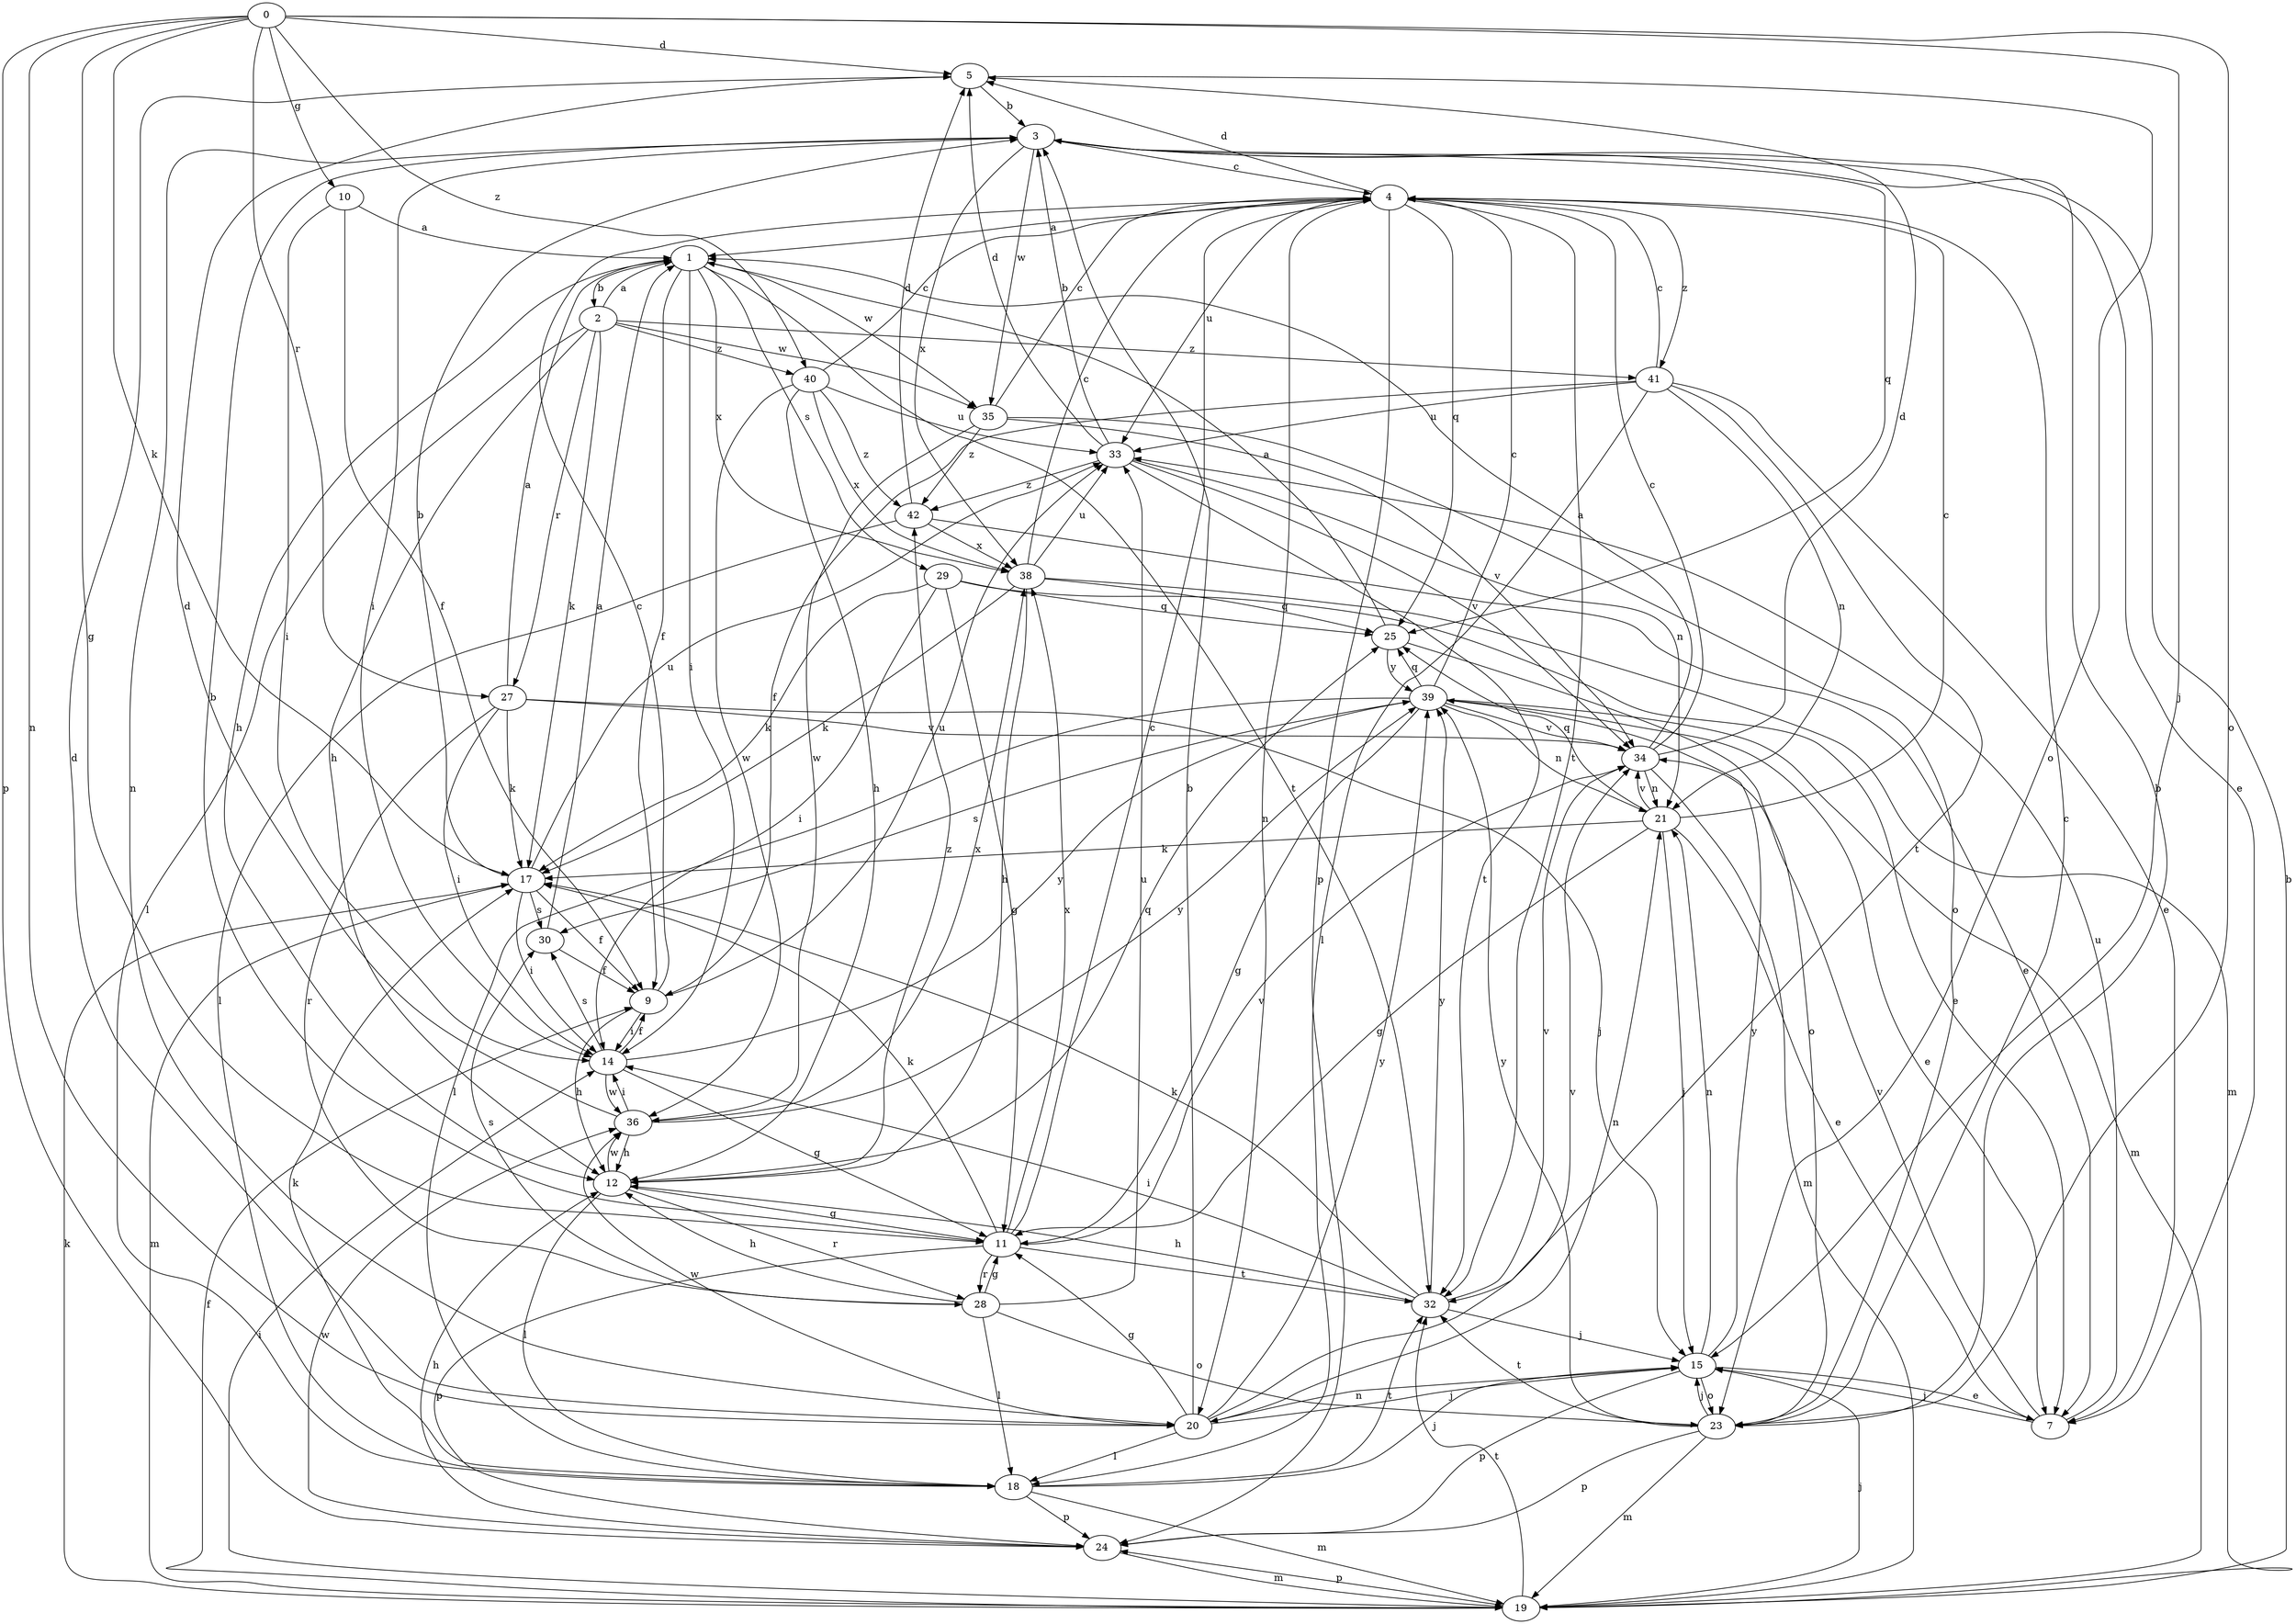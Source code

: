 strict digraph  {
0;
1;
2;
3;
4;
5;
7;
9;
10;
11;
12;
14;
15;
17;
18;
19;
20;
21;
23;
24;
25;
27;
28;
29;
30;
32;
33;
34;
35;
36;
38;
39;
40;
41;
42;
0 -> 5  [label=d];
0 -> 10  [label=g];
0 -> 11  [label=g];
0 -> 15  [label=j];
0 -> 17  [label=k];
0 -> 20  [label=n];
0 -> 23  [label=o];
0 -> 24  [label=p];
0 -> 27  [label=r];
0 -> 40  [label=z];
1 -> 2  [label=b];
1 -> 9  [label=f];
1 -> 12  [label=h];
1 -> 14  [label=i];
1 -> 29  [label=s];
1 -> 32  [label=t];
1 -> 35  [label=w];
1 -> 38  [label=x];
2 -> 1  [label=a];
2 -> 12  [label=h];
2 -> 17  [label=k];
2 -> 18  [label=l];
2 -> 27  [label=r];
2 -> 35  [label=w];
2 -> 40  [label=z];
2 -> 41  [label=z];
3 -> 4  [label=c];
3 -> 7  [label=e];
3 -> 14  [label=i];
3 -> 20  [label=n];
3 -> 25  [label=q];
3 -> 35  [label=w];
3 -> 38  [label=x];
4 -> 1  [label=a];
4 -> 5  [label=d];
4 -> 20  [label=n];
4 -> 24  [label=p];
4 -> 25  [label=q];
4 -> 32  [label=t];
4 -> 33  [label=u];
4 -> 41  [label=z];
5 -> 3  [label=b];
5 -> 23  [label=o];
7 -> 15  [label=j];
7 -> 33  [label=u];
7 -> 34  [label=v];
9 -> 4  [label=c];
9 -> 12  [label=h];
9 -> 14  [label=i];
9 -> 33  [label=u];
10 -> 1  [label=a];
10 -> 9  [label=f];
10 -> 14  [label=i];
11 -> 3  [label=b];
11 -> 4  [label=c];
11 -> 17  [label=k];
11 -> 24  [label=p];
11 -> 28  [label=r];
11 -> 32  [label=t];
11 -> 34  [label=v];
11 -> 38  [label=x];
12 -> 11  [label=g];
12 -> 18  [label=l];
12 -> 25  [label=q];
12 -> 28  [label=r];
12 -> 36  [label=w];
12 -> 42  [label=z];
14 -> 9  [label=f];
14 -> 11  [label=g];
14 -> 30  [label=s];
14 -> 36  [label=w];
14 -> 39  [label=y];
15 -> 7  [label=e];
15 -> 20  [label=n];
15 -> 21  [label=n];
15 -> 23  [label=o];
15 -> 24  [label=p];
15 -> 39  [label=y];
17 -> 3  [label=b];
17 -> 9  [label=f];
17 -> 14  [label=i];
17 -> 19  [label=m];
17 -> 30  [label=s];
17 -> 33  [label=u];
18 -> 15  [label=j];
18 -> 17  [label=k];
18 -> 19  [label=m];
18 -> 24  [label=p];
18 -> 32  [label=t];
19 -> 3  [label=b];
19 -> 9  [label=f];
19 -> 14  [label=i];
19 -> 15  [label=j];
19 -> 17  [label=k];
19 -> 24  [label=p];
19 -> 32  [label=t];
20 -> 3  [label=b];
20 -> 5  [label=d];
20 -> 11  [label=g];
20 -> 15  [label=j];
20 -> 18  [label=l];
20 -> 21  [label=n];
20 -> 34  [label=v];
20 -> 36  [label=w];
20 -> 39  [label=y];
21 -> 4  [label=c];
21 -> 7  [label=e];
21 -> 11  [label=g];
21 -> 15  [label=j];
21 -> 17  [label=k];
21 -> 25  [label=q];
21 -> 34  [label=v];
23 -> 3  [label=b];
23 -> 4  [label=c];
23 -> 15  [label=j];
23 -> 19  [label=m];
23 -> 24  [label=p];
23 -> 32  [label=t];
23 -> 39  [label=y];
24 -> 12  [label=h];
24 -> 19  [label=m];
24 -> 36  [label=w];
25 -> 1  [label=a];
25 -> 23  [label=o];
25 -> 39  [label=y];
27 -> 1  [label=a];
27 -> 14  [label=i];
27 -> 15  [label=j];
27 -> 17  [label=k];
27 -> 28  [label=r];
27 -> 34  [label=v];
28 -> 11  [label=g];
28 -> 12  [label=h];
28 -> 18  [label=l];
28 -> 23  [label=o];
28 -> 30  [label=s];
28 -> 33  [label=u];
29 -> 7  [label=e];
29 -> 11  [label=g];
29 -> 14  [label=i];
29 -> 17  [label=k];
29 -> 25  [label=q];
30 -> 1  [label=a];
30 -> 9  [label=f];
32 -> 12  [label=h];
32 -> 14  [label=i];
32 -> 15  [label=j];
32 -> 17  [label=k];
32 -> 34  [label=v];
32 -> 39  [label=y];
33 -> 3  [label=b];
33 -> 5  [label=d];
33 -> 21  [label=n];
33 -> 32  [label=t];
33 -> 34  [label=v];
33 -> 42  [label=z];
34 -> 1  [label=a];
34 -> 4  [label=c];
34 -> 5  [label=d];
34 -> 19  [label=m];
34 -> 21  [label=n];
35 -> 4  [label=c];
35 -> 23  [label=o];
35 -> 34  [label=v];
35 -> 36  [label=w];
35 -> 42  [label=z];
36 -> 5  [label=d];
36 -> 12  [label=h];
36 -> 14  [label=i];
36 -> 38  [label=x];
36 -> 39  [label=y];
38 -> 4  [label=c];
38 -> 12  [label=h];
38 -> 17  [label=k];
38 -> 19  [label=m];
38 -> 25  [label=q];
38 -> 33  [label=u];
39 -> 4  [label=c];
39 -> 7  [label=e];
39 -> 11  [label=g];
39 -> 18  [label=l];
39 -> 19  [label=m];
39 -> 21  [label=n];
39 -> 25  [label=q];
39 -> 30  [label=s];
39 -> 34  [label=v];
40 -> 4  [label=c];
40 -> 12  [label=h];
40 -> 33  [label=u];
40 -> 36  [label=w];
40 -> 38  [label=x];
40 -> 42  [label=z];
41 -> 4  [label=c];
41 -> 7  [label=e];
41 -> 9  [label=f];
41 -> 18  [label=l];
41 -> 21  [label=n];
41 -> 32  [label=t];
41 -> 33  [label=u];
42 -> 5  [label=d];
42 -> 7  [label=e];
42 -> 18  [label=l];
42 -> 38  [label=x];
}
